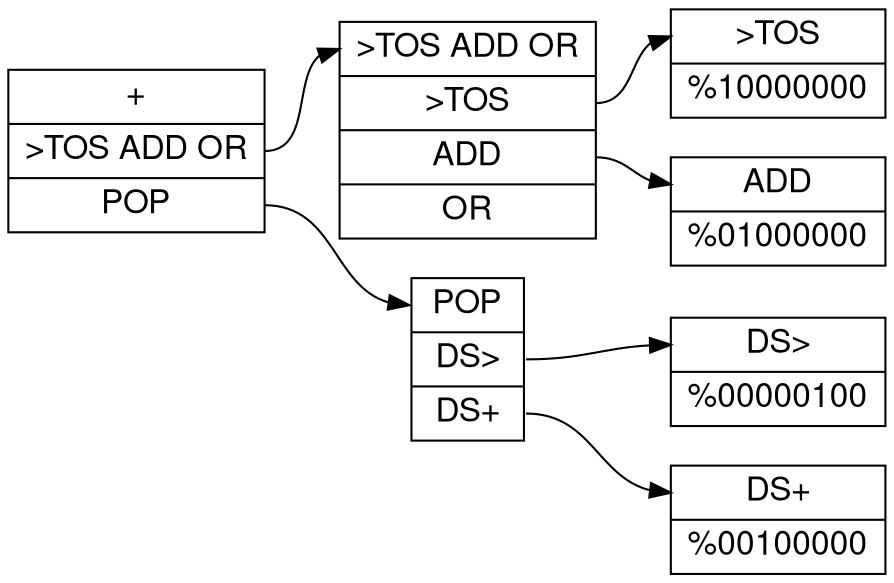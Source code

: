 digraph g {
fontname="Helvetica,Arial,sans-serif"
node [fontname="Helvetica,Arial,sans-serif"]
edge [fontname="Helvetica,Arial,sans-serif"]
graph [rankdir = "LR"];
node [fontsize = "16" shape = "ellipse"];
edge [];

     "+" [label = "<f0> +      | <f1> \>TOS ADD OR | <f2> POP" shape = "record"];
   "pop" [label = "<f0> POP    | <f1> DS\>         | <f2> DS+" shape = "record"];
"\>tos+" [label = "<f0> \>TOS ADD OR | <f1> \>TOS        | <f2> ADD | <f3> OR" shape = "record"];
  "ds\>" [label = "<f0> DS\>   | <f1> %00000100" shape = "record"];
   "ds+" [label = "<f0> DS+    | <f1> %00100000" shape = "record"];
 "\>tos" [label = "<f0> \>TOS  | <f1> %10000000" shape = "record"];
   "add" [label = "<f0> ADD    | <f1> %01000000" shape = "record"];
     "+":f1 ->    "\>tos+":f0 [id = 1];
     "+":f2 ->    "pop":f0 [id = 0];
   "pop":f1 ->     "ds\>":f0 [id = 2];
   "pop":f2 -> "ds+":f0 [id = 3];
"\>tos+":f1 -> "\>tos":f0 [id = 3];
"\>tos+":f2 -> "add":f0 [id = 3];
}
